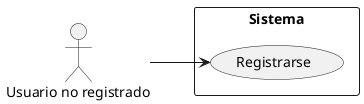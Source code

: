 @startuml 
left to right direction
actor "Usuario no registrado" as Anonimo
rectangle Sistema {
  usecase "Registrarse" as UC1
}
Anonimo --> UC1

@enduml
